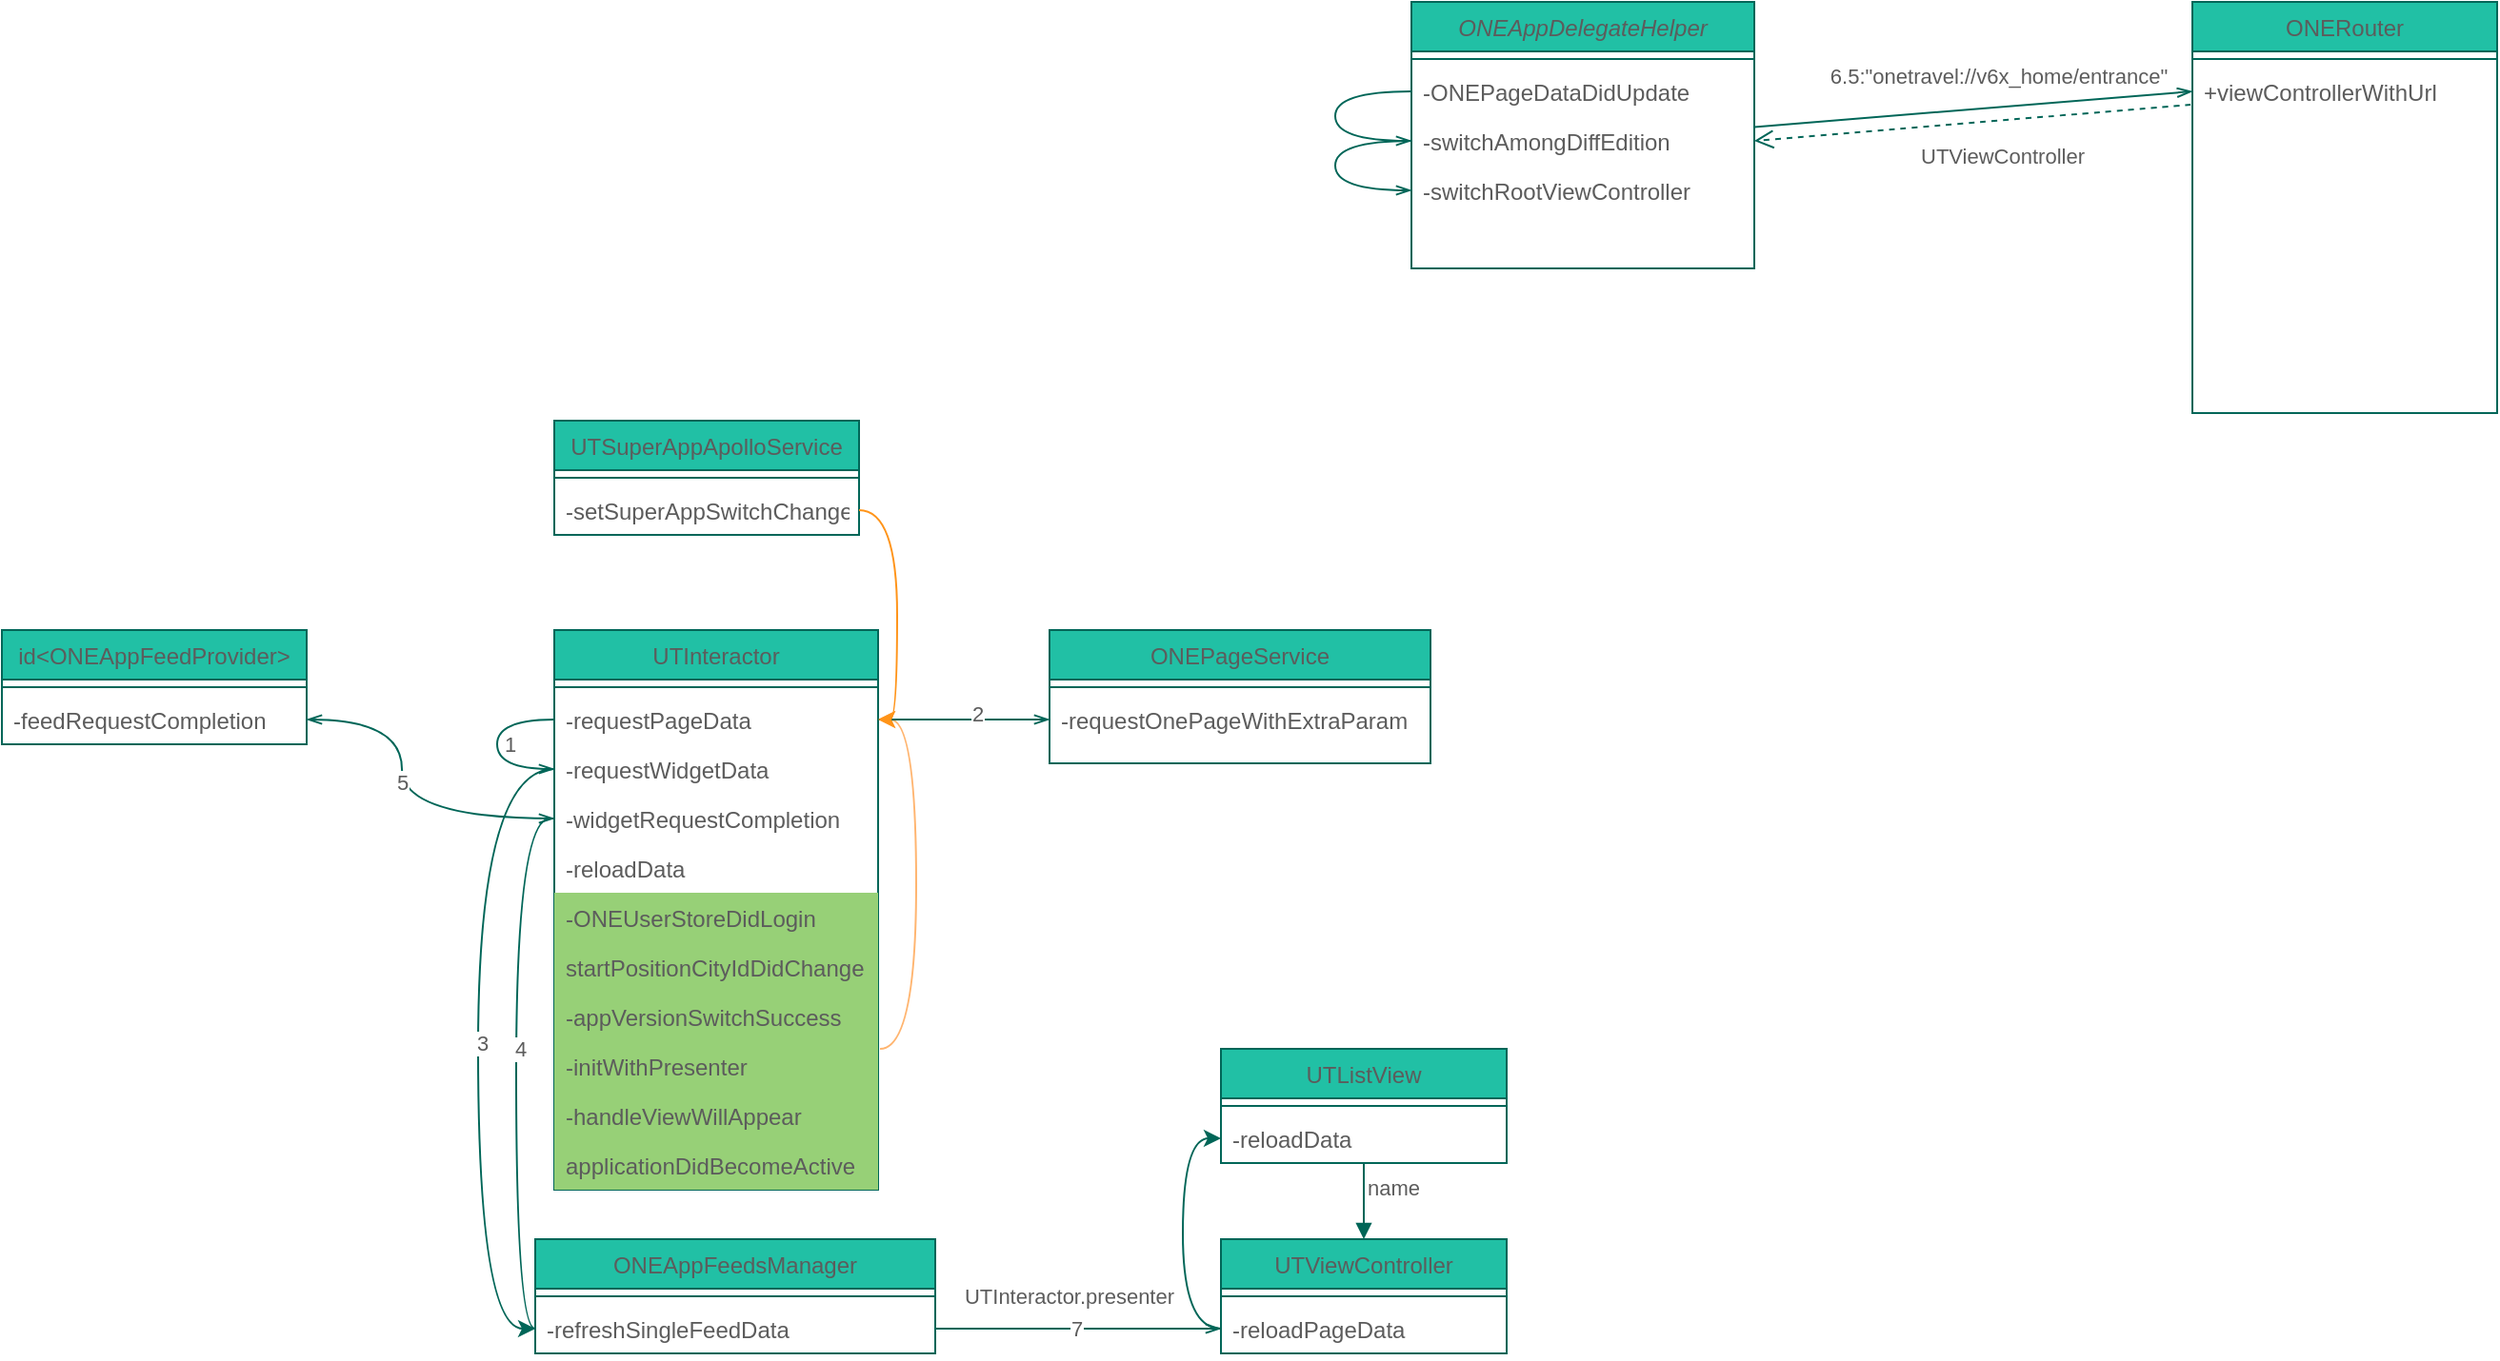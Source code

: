 <mxfile version="16.2.7" type="github">
  <diagram id="C5RBs43oDa-KdzZeNtuy" name="Page-1">
    <mxGraphModel dx="3765" dy="681" grid="1" gridSize="10" guides="1" tooltips="1" connect="1" arrows="1" fold="1" page="1" pageScale="1" pageWidth="2339" pageHeight="3300" math="0" shadow="0">
      <root>
        <mxCell id="WIyWlLk6GJQsqaUBKTNV-0" />
        <mxCell id="WIyWlLk6GJQsqaUBKTNV-1" parent="WIyWlLk6GJQsqaUBKTNV-0" />
        <mxCell id="zkfFHV4jXpPFQw0GAbJ--0" value="ONEAppDelegateHelper" style="swimlane;fontStyle=2;align=center;verticalAlign=top;childLayout=stackLayout;horizontal=1;startSize=26;horizontalStack=0;resizeParent=1;resizeLast=0;collapsible=1;marginBottom=0;rounded=0;shadow=0;strokeWidth=1;fillColor=#21C0A5;strokeColor=#006658;fontColor=#5C5C5C;" parent="WIyWlLk6GJQsqaUBKTNV-1" vertex="1">
          <mxGeometry x="680" y="40" width="180" height="140" as="geometry">
            <mxRectangle x="220" y="120" width="160" height="26" as="alternateBounds" />
          </mxGeometry>
        </mxCell>
        <mxCell id="zkfFHV4jXpPFQw0GAbJ--4" value="" style="line;html=1;strokeWidth=1;align=left;verticalAlign=middle;spacingTop=-1;spacingLeft=3;spacingRight=3;rotatable=0;labelPosition=right;points=[];portConstraint=eastwest;fillColor=#21C0A5;strokeColor=#006658;fontColor=#5C5C5C;rounded=0;" parent="zkfFHV4jXpPFQw0GAbJ--0" vertex="1">
          <mxGeometry y="26" width="180" height="8" as="geometry" />
        </mxCell>
        <mxCell id="zkfFHV4jXpPFQw0GAbJ--5" value="-ONEPageDataDidUpdate" style="text;align=left;verticalAlign=top;spacingLeft=4;spacingRight=4;overflow=hidden;rotatable=0;points=[[0,0.5],[1,0.5]];portConstraint=eastwest;fontColor=#5C5C5C;rounded=0;" parent="zkfFHV4jXpPFQw0GAbJ--0" vertex="1">
          <mxGeometry y="34" width="180" height="26" as="geometry" />
        </mxCell>
        <mxCell id="EnbTuyh9L7DMNA41FZCY-18" value="-switchAmongDiffEdition" style="text;align=left;verticalAlign=top;spacingLeft=4;spacingRight=4;overflow=hidden;rotatable=0;points=[[0,0.5],[1,0.5]];portConstraint=eastwest;fontColor=#5C5C5C;rounded=0;" vertex="1" parent="zkfFHV4jXpPFQw0GAbJ--0">
          <mxGeometry y="60" width="180" height="26" as="geometry" />
        </mxCell>
        <mxCell id="EnbTuyh9L7DMNA41FZCY-28" value="" style="edgeStyle=orthogonalEdgeStyle;html=1;align=left;spacingLeft=2;endArrow=openThin;rounded=0;exitX=0;exitY=0.5;exitDx=0;exitDy=0;entryX=0;entryY=0.5;entryDx=0;entryDy=0;endFill=0;strokeColor=#006658;fontColor=#5C5C5C;curved=1;" edge="1" target="EnbTuyh9L7DMNA41FZCY-18" parent="zkfFHV4jXpPFQw0GAbJ--0" source="zkfFHV4jXpPFQw0GAbJ--5">
          <mxGeometry relative="1" as="geometry">
            <mxPoint x="190" y="50" as="sourcePoint" />
            <Array as="points">
              <mxPoint x="-40" y="47" />
              <mxPoint x="-40" y="73" />
            </Array>
            <mxPoint y="70" as="targetPoint" />
          </mxGeometry>
        </mxCell>
        <mxCell id="EnbTuyh9L7DMNA41FZCY-39" value="-switchRootViewController" style="text;align=left;verticalAlign=top;spacingLeft=4;spacingRight=4;overflow=hidden;rotatable=0;points=[[0,0.5],[1,0.5]];portConstraint=eastwest;fontColor=#5C5C5C;rounded=0;" vertex="1" parent="zkfFHV4jXpPFQw0GAbJ--0">
          <mxGeometry y="86" width="180" height="26" as="geometry" />
        </mxCell>
        <mxCell id="EnbTuyh9L7DMNA41FZCY-40" value="" style="edgeStyle=orthogonalEdgeStyle;html=1;align=left;spacingLeft=2;endArrow=openThin;rounded=0;exitX=0;exitY=0.5;exitDx=0;exitDy=0;endFill=0;entryX=0;entryY=0.5;entryDx=0;entryDy=0;strokeColor=#006658;fontColor=#5C5C5C;curved=1;" edge="1" parent="zkfFHV4jXpPFQw0GAbJ--0" source="EnbTuyh9L7DMNA41FZCY-18" target="EnbTuyh9L7DMNA41FZCY-39">
          <mxGeometry relative="1" as="geometry">
            <mxPoint x="10" y="57" as="sourcePoint" />
            <Array as="points">
              <mxPoint x="-40" y="73" />
              <mxPoint x="-40" y="99" />
            </Array>
            <mxPoint x="-40" y="110" as="targetPoint" />
          </mxGeometry>
        </mxCell>
        <mxCell id="zkfFHV4jXpPFQw0GAbJ--17" value="ONERouter" style="swimlane;fontStyle=0;align=center;verticalAlign=top;childLayout=stackLayout;horizontal=1;startSize=26;horizontalStack=0;resizeParent=1;resizeLast=0;collapsible=1;marginBottom=0;rounded=0;shadow=0;strokeWidth=1;fillColor=#21C0A5;strokeColor=#006658;fontColor=#5C5C5C;" parent="WIyWlLk6GJQsqaUBKTNV-1" vertex="1">
          <mxGeometry x="1090" y="40" width="160" height="216" as="geometry">
            <mxRectangle x="550" y="140" width="160" height="26" as="alternateBounds" />
          </mxGeometry>
        </mxCell>
        <mxCell id="zkfFHV4jXpPFQw0GAbJ--23" value="" style="line;html=1;strokeWidth=1;align=left;verticalAlign=middle;spacingTop=-1;spacingLeft=3;spacingRight=3;rotatable=0;labelPosition=right;points=[];portConstraint=eastwest;fillColor=#21C0A5;strokeColor=#006658;fontColor=#5C5C5C;rounded=0;" parent="zkfFHV4jXpPFQw0GAbJ--17" vertex="1">
          <mxGeometry y="26" width="160" height="8" as="geometry" />
        </mxCell>
        <mxCell id="zkfFHV4jXpPFQw0GAbJ--25" value="+viewControllerWithUrl" style="text;align=left;verticalAlign=top;spacingLeft=4;spacingRight=4;overflow=hidden;rotatable=0;points=[[0,0.5],[1,0.5]];portConstraint=eastwest;fontColor=#5C5C5C;rounded=0;" parent="zkfFHV4jXpPFQw0GAbJ--17" vertex="1">
          <mxGeometry y="34" width="160" height="26" as="geometry" />
        </mxCell>
        <mxCell id="EnbTuyh9L7DMNA41FZCY-30" style="orthogonalLoop=1;jettySize=auto;html=1;entryX=0;entryY=0.5;entryDx=0;entryDy=0;fontSize=11;rounded=0;elbow=vertical;endArrow=openThin;endFill=0;strokeColor=#006658;fontColor=#5C5C5C;curved=1;" edge="1" parent="WIyWlLk6GJQsqaUBKTNV-1" source="EnbTuyh9L7DMNA41FZCY-18" target="zkfFHV4jXpPFQw0GAbJ--25">
          <mxGeometry relative="1" as="geometry" />
        </mxCell>
        <mxCell id="EnbTuyh9L7DMNA41FZCY-31" value="&lt;span style=&quot;font-size: 11px&quot;&gt;6.5:&quot;onetravel://v6x_home/entrance&quot;&lt;/span&gt;" style="edgeLabel;html=1;align=center;verticalAlign=middle;resizable=0;points=[];fontSize=11;fontColor=#5C5C5C;rounded=0;" vertex="1" connectable="0" parent="EnbTuyh9L7DMNA41FZCY-30">
          <mxGeometry x="0.11" y="2" relative="1" as="geometry">
            <mxPoint y="-15" as="offset" />
          </mxGeometry>
        </mxCell>
        <mxCell id="EnbTuyh9L7DMNA41FZCY-32" value="UTViewController" style="swimlane;fontStyle=0;align=center;verticalAlign=top;childLayout=stackLayout;horizontal=1;startSize=26;horizontalStack=0;resizeParent=1;resizeLast=0;collapsible=1;marginBottom=0;rounded=0;shadow=0;strokeWidth=1;fillColor=#21C0A5;strokeColor=#006658;fontColor=#5C5C5C;" vertex="1" parent="WIyWlLk6GJQsqaUBKTNV-1">
          <mxGeometry x="580" y="690" width="150" height="60" as="geometry">
            <mxRectangle x="550" y="140" width="160" height="26" as="alternateBounds" />
          </mxGeometry>
        </mxCell>
        <mxCell id="EnbTuyh9L7DMNA41FZCY-33" value="" style="line;html=1;strokeWidth=1;align=left;verticalAlign=middle;spacingTop=-1;spacingLeft=3;spacingRight=3;rotatable=0;labelPosition=right;points=[];portConstraint=eastwest;fillColor=#21C0A5;strokeColor=#006658;fontColor=#5C5C5C;rounded=0;" vertex="1" parent="EnbTuyh9L7DMNA41FZCY-32">
          <mxGeometry y="26" width="150" height="8" as="geometry" />
        </mxCell>
        <mxCell id="EnbTuyh9L7DMNA41FZCY-34" value="-reloadPageData" style="text;align=left;verticalAlign=top;spacingLeft=4;spacingRight=4;overflow=hidden;rotatable=0;points=[[0,0.5],[1,0.5]];portConstraint=eastwest;fontColor=#5C5C5C;rounded=0;" vertex="1" parent="EnbTuyh9L7DMNA41FZCY-32">
          <mxGeometry y="34" width="150" height="26" as="geometry" />
        </mxCell>
        <mxCell id="EnbTuyh9L7DMNA41FZCY-37" value="" style="html=1;verticalAlign=bottom;endArrow=open;dashed=1;endSize=8;exitX=-0.006;exitY=0.769;rounded=0;fontSize=11;elbow=vertical;exitDx=0;exitDy=0;entryX=1;entryY=0.5;entryDx=0;entryDy=0;exitPerimeter=0;strokeColor=#006658;fontColor=#5C5C5C;curved=1;" edge="1" source="zkfFHV4jXpPFQw0GAbJ--25" parent="WIyWlLk6GJQsqaUBKTNV-1" target="EnbTuyh9L7DMNA41FZCY-18">
          <mxGeometry relative="1" as="geometry">
            <mxPoint x="840" y="246" as="targetPoint" />
            <mxPoint x="910" y="246" as="sourcePoint" />
          </mxGeometry>
        </mxCell>
        <mxCell id="EnbTuyh9L7DMNA41FZCY-38" value="&lt;span style=&quot;font-size: 11px&quot;&gt;UTViewController&lt;/span&gt;" style="edgeLabel;html=1;align=center;verticalAlign=middle;resizable=0;points=[];fontSize=11;fontColor=#5C5C5C;rounded=0;" vertex="1" connectable="0" parent="WIyWlLk6GJQsqaUBKTNV-1">
          <mxGeometry x="990.004" y="120.003" as="geometry">
            <mxPoint y="1" as="offset" />
          </mxGeometry>
        </mxCell>
        <mxCell id="EnbTuyh9L7DMNA41FZCY-41" value="UTInteractor" style="swimlane;fontStyle=0;align=center;verticalAlign=top;childLayout=stackLayout;horizontal=1;startSize=26;horizontalStack=0;resizeParent=1;resizeLast=0;collapsible=1;marginBottom=0;rounded=0;shadow=0;strokeWidth=1;fillColor=#21C0A5;strokeColor=#006658;fontColor=#5C5C5C;" vertex="1" parent="WIyWlLk6GJQsqaUBKTNV-1">
          <mxGeometry x="230" y="370" width="170" height="294" as="geometry">
            <mxRectangle x="550" y="140" width="160" height="26" as="alternateBounds" />
          </mxGeometry>
        </mxCell>
        <mxCell id="EnbTuyh9L7DMNA41FZCY-42" value="" style="line;html=1;strokeWidth=1;align=left;verticalAlign=middle;spacingTop=-1;spacingLeft=3;spacingRight=3;rotatable=0;labelPosition=right;points=[];portConstraint=eastwest;fillColor=#21C0A5;strokeColor=#006658;fontColor=#5C5C5C;rounded=0;" vertex="1" parent="EnbTuyh9L7DMNA41FZCY-41">
          <mxGeometry y="26" width="170" height="8" as="geometry" />
        </mxCell>
        <mxCell id="EnbTuyh9L7DMNA41FZCY-43" value="-requestPageData" style="text;align=left;verticalAlign=top;spacingLeft=4;spacingRight=4;overflow=hidden;rotatable=0;points=[[0,0.5],[1,0.5]];portConstraint=eastwest;fontColor=#5C5C5C;rounded=0;" vertex="1" parent="EnbTuyh9L7DMNA41FZCY-41">
          <mxGeometry y="34" width="170" height="26" as="geometry" />
        </mxCell>
        <mxCell id="EnbTuyh9L7DMNA41FZCY-49" value="-requestWidgetData" style="text;align=left;verticalAlign=top;spacingLeft=4;spacingRight=4;overflow=hidden;rotatable=0;points=[[0,0.5],[1,0.5]];portConstraint=eastwest;fontColor=#5C5C5C;rounded=0;" vertex="1" parent="EnbTuyh9L7DMNA41FZCY-41">
          <mxGeometry y="60" width="170" height="26" as="geometry" />
        </mxCell>
        <mxCell id="EnbTuyh9L7DMNA41FZCY-50" value="1" style="edgeStyle=orthogonalEdgeStyle;html=1;align=left;spacingLeft=2;endArrow=openThin;rounded=0;exitX=0;exitY=0.5;exitDx=0;exitDy=0;entryX=0;entryY=0.5;entryDx=0;entryDy=0;endFill=0;strokeColor=#006658;fontColor=#5C5C5C;curved=1;" edge="1" parent="EnbTuyh9L7DMNA41FZCY-41" source="EnbTuyh9L7DMNA41FZCY-43" target="EnbTuyh9L7DMNA41FZCY-49">
          <mxGeometry relative="1" as="geometry">
            <mxPoint y="40" as="sourcePoint" />
            <Array as="points">
              <mxPoint x="-30" y="47" />
              <mxPoint x="-30" y="73" />
            </Array>
            <mxPoint y="66" as="targetPoint" />
          </mxGeometry>
        </mxCell>
        <mxCell id="EnbTuyh9L7DMNA41FZCY-86" value="-widgetRequestCompletion" style="text;align=left;verticalAlign=top;spacingLeft=4;spacingRight=4;overflow=hidden;rotatable=0;points=[[0,0.5],[1,0.5]];portConstraint=eastwest;fontColor=#5C5C5C;rounded=0;" vertex="1" parent="EnbTuyh9L7DMNA41FZCY-41">
          <mxGeometry y="86" width="170" height="26" as="geometry" />
        </mxCell>
        <mxCell id="EnbTuyh9L7DMNA41FZCY-91" value="-reloadData" style="text;align=left;verticalAlign=top;spacingLeft=4;spacingRight=4;overflow=hidden;rotatable=0;points=[[0,0.5],[1,0.5]];portConstraint=eastwest;fontColor=#5C5C5C;rounded=0;" vertex="1" parent="EnbTuyh9L7DMNA41FZCY-41">
          <mxGeometry y="112" width="170" height="26" as="geometry" />
        </mxCell>
        <mxCell id="EnbTuyh9L7DMNA41FZCY-56" value="-ONEUserStoreDidLogin" style="text;align=left;verticalAlign=top;spacingLeft=4;spacingRight=4;overflow=hidden;rotatable=0;points=[[0,0.5],[1,0.5]];portConstraint=eastwest;fontColor=#5C5C5C;rounded=0;fillColor=#97D077;gradientColor=none;shadow=0;sketch=0;glass=0;" vertex="1" parent="EnbTuyh9L7DMNA41FZCY-41">
          <mxGeometry y="138" width="170" height="26" as="geometry" />
        </mxCell>
        <mxCell id="EnbTuyh9L7DMNA41FZCY-69" value="startPositionCityIdDidChange" style="text;align=left;verticalAlign=top;spacingLeft=4;spacingRight=4;overflow=hidden;rotatable=0;points=[[0,0.5],[1,0.5]];portConstraint=eastwest;fontColor=#5C5C5C;rounded=0;fillColor=#97D077;gradientColor=none;shadow=0;sketch=0;" vertex="1" parent="EnbTuyh9L7DMNA41FZCY-41">
          <mxGeometry y="164" width="170" height="26" as="geometry" />
        </mxCell>
        <mxCell id="EnbTuyh9L7DMNA41FZCY-76" style="edgeStyle=orthogonalEdgeStyle;curved=1;orthogonalLoop=1;jettySize=auto;html=1;entryX=1;entryY=0.5;entryDx=0;entryDy=0;fontColor=#5C5C5C;strokeColor=#FFB570;fillColor=#21C0A5;exitX=1.006;exitY=1.154;exitDx=0;exitDy=0;exitPerimeter=0;strokeWidth=1;" edge="1" parent="EnbTuyh9L7DMNA41FZCY-41" source="EnbTuyh9L7DMNA41FZCY-70" target="EnbTuyh9L7DMNA41FZCY-43">
          <mxGeometry relative="1" as="geometry">
            <Array as="points">
              <mxPoint x="190" y="220" />
              <mxPoint x="190" y="47" />
            </Array>
          </mxGeometry>
        </mxCell>
        <mxCell id="EnbTuyh9L7DMNA41FZCY-70" value="-appVersionSwitchSuccess&#xa;" style="text;align=left;verticalAlign=top;spacingLeft=4;spacingRight=4;overflow=hidden;rotatable=0;points=[[0,0.5],[1,0.5]];portConstraint=eastwest;fontColor=#5C5C5C;rounded=0;fillColor=#97D077;gradientColor=none;shadow=0;sketch=0;" vertex="1" parent="EnbTuyh9L7DMNA41FZCY-41">
          <mxGeometry y="190" width="170" height="26" as="geometry" />
        </mxCell>
        <mxCell id="EnbTuyh9L7DMNA41FZCY-71" value="-initWithPresenter" style="text;align=left;verticalAlign=top;spacingLeft=4;spacingRight=4;overflow=hidden;rotatable=0;points=[[0,0.5],[1,0.5]];portConstraint=eastwest;fontColor=#5C5C5C;rounded=0;fillColor=#97D077;gradientColor=none;shadow=0;sketch=0;" vertex="1" parent="EnbTuyh9L7DMNA41FZCY-41">
          <mxGeometry y="216" width="170" height="26" as="geometry" />
        </mxCell>
        <mxCell id="EnbTuyh9L7DMNA41FZCY-72" value="-handleViewWillAppear&#xa;&#xa;" style="text;align=left;verticalAlign=top;spacingLeft=4;spacingRight=4;overflow=hidden;rotatable=0;points=[[0,0.5],[1,0.5]];portConstraint=eastwest;fontColor=#5C5C5C;rounded=0;fillColor=#97D077;gradientColor=none;shadow=0;sketch=0;" vertex="1" parent="EnbTuyh9L7DMNA41FZCY-41">
          <mxGeometry y="242" width="170" height="26" as="geometry" />
        </mxCell>
        <mxCell id="EnbTuyh9L7DMNA41FZCY-84" value="applicationDidBecomeActive" style="text;align=left;verticalAlign=top;spacingLeft=4;spacingRight=4;overflow=hidden;rotatable=0;points=[[0,0.5],[1,0.5]];portConstraint=eastwest;fontColor=#5C5C5C;rounded=0;fillColor=#97D077;gradientColor=none;shadow=0;sketch=0;" vertex="1" parent="EnbTuyh9L7DMNA41FZCY-41">
          <mxGeometry y="268" width="170" height="26" as="geometry" />
        </mxCell>
        <mxCell id="EnbTuyh9L7DMNA41FZCY-44" value="ONEPageService" style="swimlane;fontStyle=0;align=center;verticalAlign=top;childLayout=stackLayout;horizontal=1;startSize=26;horizontalStack=0;resizeParent=1;resizeLast=0;collapsible=1;marginBottom=0;rounded=0;shadow=0;strokeWidth=1;fillColor=#21C0A5;strokeColor=#006658;fontColor=#5C5C5C;" vertex="1" parent="WIyWlLk6GJQsqaUBKTNV-1">
          <mxGeometry x="490" y="370" width="200" height="70" as="geometry">
            <mxRectangle x="550" y="140" width="160" height="26" as="alternateBounds" />
          </mxGeometry>
        </mxCell>
        <mxCell id="EnbTuyh9L7DMNA41FZCY-45" value="" style="line;html=1;strokeWidth=1;align=left;verticalAlign=middle;spacingTop=-1;spacingLeft=3;spacingRight=3;rotatable=0;labelPosition=right;points=[];portConstraint=eastwest;fillColor=#21C0A5;strokeColor=#006658;fontColor=#5C5C5C;rounded=0;" vertex="1" parent="EnbTuyh9L7DMNA41FZCY-44">
          <mxGeometry y="26" width="200" height="8" as="geometry" />
        </mxCell>
        <mxCell id="EnbTuyh9L7DMNA41FZCY-47" value="-requestOnePageWithExtraParam" style="text;align=left;verticalAlign=top;spacingLeft=4;spacingRight=4;overflow=hidden;rotatable=0;points=[[0,0.5],[1,0.5]];portConstraint=eastwest;fontColor=#5C5C5C;rounded=0;" vertex="1" parent="EnbTuyh9L7DMNA41FZCY-44">
          <mxGeometry y="34" width="200" height="26" as="geometry" />
        </mxCell>
        <mxCell id="EnbTuyh9L7DMNA41FZCY-48" style="edgeStyle=none;rounded=0;orthogonalLoop=1;jettySize=auto;html=1;entryX=0;entryY=0.5;entryDx=0;entryDy=0;fontSize=11;endArrow=openThin;endFill=0;elbow=vertical;strokeColor=#006658;fontColor=#5C5C5C;curved=1;" edge="1" parent="WIyWlLk6GJQsqaUBKTNV-1" target="EnbTuyh9L7DMNA41FZCY-47">
          <mxGeometry relative="1" as="geometry">
            <mxPoint x="400" y="417" as="sourcePoint" />
          </mxGeometry>
        </mxCell>
        <mxCell id="EnbTuyh9L7DMNA41FZCY-58" value="2" style="edgeLabel;html=1;align=center;verticalAlign=middle;resizable=0;points=[];fontSize=11;fontColor=#5C5C5C;rounded=0;" vertex="1" connectable="0" parent="EnbTuyh9L7DMNA41FZCY-48">
          <mxGeometry x="0.14" y="3" relative="1" as="geometry">
            <mxPoint as="offset" />
          </mxGeometry>
        </mxCell>
        <mxCell id="EnbTuyh9L7DMNA41FZCY-51" value="ONEAppFeedsManager&#xa;" style="swimlane;fontStyle=0;align=center;verticalAlign=top;childLayout=stackLayout;horizontal=1;startSize=26;horizontalStack=0;resizeParent=1;resizeLast=0;collapsible=1;marginBottom=0;rounded=0;shadow=0;strokeWidth=1;fillColor=#21C0A5;strokeColor=#006658;fontColor=#5C5C5C;" vertex="1" parent="WIyWlLk6GJQsqaUBKTNV-1">
          <mxGeometry x="220" y="690" width="210" height="60" as="geometry">
            <mxRectangle x="550" y="140" width="160" height="26" as="alternateBounds" />
          </mxGeometry>
        </mxCell>
        <mxCell id="EnbTuyh9L7DMNA41FZCY-52" value="" style="line;html=1;strokeWidth=1;align=left;verticalAlign=middle;spacingTop=-1;spacingLeft=3;spacingRight=3;rotatable=0;labelPosition=right;points=[];portConstraint=eastwest;fillColor=#21C0A5;strokeColor=#006658;fontColor=#5C5C5C;rounded=0;" vertex="1" parent="EnbTuyh9L7DMNA41FZCY-51">
          <mxGeometry y="26" width="210" height="8" as="geometry" />
        </mxCell>
        <mxCell id="EnbTuyh9L7DMNA41FZCY-53" value="-refreshSingleFeedData" style="text;align=left;verticalAlign=top;spacingLeft=4;spacingRight=4;overflow=hidden;rotatable=0;points=[[0,0.5],[1,0.5]];portConstraint=eastwest;fontColor=#5C5C5C;rounded=0;" vertex="1" parent="EnbTuyh9L7DMNA41FZCY-51">
          <mxGeometry y="34" width="210" height="26" as="geometry" />
        </mxCell>
        <mxCell id="EnbTuyh9L7DMNA41FZCY-55" style="edgeStyle=orthogonalEdgeStyle;rounded=0;orthogonalLoop=1;jettySize=auto;html=1;fontSize=11;endArrow=openThin;endFill=0;elbow=vertical;strokeColor=#006658;fontColor=#5C5C5C;curved=1;entryX=0;entryY=0.5;entryDx=0;entryDy=0;exitX=0;exitY=0.5;exitDx=0;exitDy=0;" edge="1" parent="WIyWlLk6GJQsqaUBKTNV-1" source="EnbTuyh9L7DMNA41FZCY-53" target="EnbTuyh9L7DMNA41FZCY-86">
          <mxGeometry relative="1" as="geometry">
            <mxPoint x="110" y="490" as="sourcePoint" />
            <mxPoint x="180" y="750" as="targetPoint" />
            <Array as="points">
              <mxPoint x="210" y="737" />
              <mxPoint x="210" y="469" />
            </Array>
          </mxGeometry>
        </mxCell>
        <mxCell id="EnbTuyh9L7DMNA41FZCY-60" value="4" style="edgeLabel;html=1;align=center;verticalAlign=middle;resizable=0;points=[];fontSize=11;fontColor=#5C5C5C;rounded=0;" vertex="1" connectable="0" parent="EnbTuyh9L7DMNA41FZCY-55">
          <mxGeometry x="0.053" y="-2" relative="1" as="geometry">
            <mxPoint as="offset" />
          </mxGeometry>
        </mxCell>
        <mxCell id="EnbTuyh9L7DMNA41FZCY-62" style="edgeStyle=orthogonalEdgeStyle;rounded=0;orthogonalLoop=1;jettySize=auto;html=1;entryX=0;entryY=0.5;entryDx=0;entryDy=0;fontSize=11;endArrow=openThin;endFill=0;elbow=vertical;strokeColor=#006658;fontColor=#5C5C5C;curved=1;" edge="1" parent="WIyWlLk6GJQsqaUBKTNV-1" source="EnbTuyh9L7DMNA41FZCY-53" target="EnbTuyh9L7DMNA41FZCY-34">
          <mxGeometry relative="1" as="geometry" />
        </mxCell>
        <mxCell id="EnbTuyh9L7DMNA41FZCY-63" value="7" style="edgeLabel;html=1;align=center;verticalAlign=middle;resizable=0;points=[];fontSize=11;fontColor=#5C5C5C;rounded=0;" vertex="1" connectable="0" parent="EnbTuyh9L7DMNA41FZCY-62">
          <mxGeometry x="0.378" y="4" relative="1" as="geometry">
            <mxPoint x="-30" y="4" as="offset" />
          </mxGeometry>
        </mxCell>
        <mxCell id="EnbTuyh9L7DMNA41FZCY-64" value="id&lt;ONEAppFeedProvider&gt;" style="swimlane;fontStyle=0;align=center;verticalAlign=top;childLayout=stackLayout;horizontal=1;startSize=26;horizontalStack=0;resizeParent=1;resizeLast=0;collapsible=1;marginBottom=0;rounded=0;shadow=0;strokeWidth=1;fillColor=#21C0A5;strokeColor=#006658;fontColor=#5C5C5C;" vertex="1" parent="WIyWlLk6GJQsqaUBKTNV-1">
          <mxGeometry x="-60" y="370" width="160" height="60" as="geometry">
            <mxRectangle x="550" y="140" width="160" height="26" as="alternateBounds" />
          </mxGeometry>
        </mxCell>
        <mxCell id="EnbTuyh9L7DMNA41FZCY-65" value="" style="line;html=1;strokeWidth=1;align=left;verticalAlign=middle;spacingTop=-1;spacingLeft=3;spacingRight=3;rotatable=0;labelPosition=right;points=[];portConstraint=eastwest;fillColor=#21C0A5;strokeColor=#006658;fontColor=#5C5C5C;rounded=0;" vertex="1" parent="EnbTuyh9L7DMNA41FZCY-64">
          <mxGeometry y="26" width="160" height="8" as="geometry" />
        </mxCell>
        <mxCell id="EnbTuyh9L7DMNA41FZCY-66" value="-feedRequestCompletion" style="text;align=left;verticalAlign=top;spacingLeft=4;spacingRight=4;overflow=hidden;rotatable=0;points=[[0,0.5],[1,0.5]];portConstraint=eastwest;fontColor=#5C5C5C;rounded=0;" vertex="1" parent="EnbTuyh9L7DMNA41FZCY-64">
          <mxGeometry y="34" width="160" height="26" as="geometry" />
        </mxCell>
        <mxCell id="EnbTuyh9L7DMNA41FZCY-67" style="edgeStyle=orthogonalEdgeStyle;rounded=0;orthogonalLoop=1;jettySize=auto;html=1;entryX=1;entryY=0.5;entryDx=0;entryDy=0;fontSize=11;endArrow=openThin;endFill=0;elbow=vertical;strokeColor=#006658;fontColor=#5C5C5C;curved=1;" edge="1" parent="WIyWlLk6GJQsqaUBKTNV-1" target="EnbTuyh9L7DMNA41FZCY-66">
          <mxGeometry relative="1" as="geometry">
            <mxPoint x="230" y="469" as="sourcePoint" />
            <Array as="points">
              <mxPoint x="150" y="469" />
              <mxPoint x="150" y="417" />
            </Array>
          </mxGeometry>
        </mxCell>
        <mxCell id="EnbTuyh9L7DMNA41FZCY-68" value="5" style="edgeLabel;html=1;align=center;verticalAlign=middle;resizable=0;points=[];fontSize=11;fontColor=#5C5C5C;rounded=0;" vertex="1" connectable="0" parent="EnbTuyh9L7DMNA41FZCY-67">
          <mxGeometry x="0.088" relative="1" as="geometry">
            <mxPoint as="offset" />
          </mxGeometry>
        </mxCell>
        <mxCell id="EnbTuyh9L7DMNA41FZCY-80" value="UTSuperAppApolloService" style="swimlane;fontStyle=0;align=center;verticalAlign=top;childLayout=stackLayout;horizontal=1;startSize=26;horizontalStack=0;resizeParent=1;resizeLast=0;collapsible=1;marginBottom=0;rounded=0;shadow=0;strokeWidth=1;fillColor=#21C0A5;strokeColor=#006658;fontColor=#5C5C5C;" vertex="1" parent="WIyWlLk6GJQsqaUBKTNV-1">
          <mxGeometry x="230" y="260" width="160" height="60" as="geometry">
            <mxRectangle x="550" y="140" width="160" height="26" as="alternateBounds" />
          </mxGeometry>
        </mxCell>
        <mxCell id="EnbTuyh9L7DMNA41FZCY-81" value="" style="line;html=1;strokeWidth=1;align=left;verticalAlign=middle;spacingTop=-1;spacingLeft=3;spacingRight=3;rotatable=0;labelPosition=right;points=[];portConstraint=eastwest;fillColor=#21C0A5;strokeColor=#006658;fontColor=#5C5C5C;rounded=0;" vertex="1" parent="EnbTuyh9L7DMNA41FZCY-80">
          <mxGeometry y="26" width="160" height="8" as="geometry" />
        </mxCell>
        <mxCell id="EnbTuyh9L7DMNA41FZCY-82" value="-setSuperAppSwitchChanged&#xa;&#xa;" style="text;align=left;verticalAlign=top;spacingLeft=4;spacingRight=4;overflow=hidden;rotatable=0;points=[[0,0.5],[1,0.5]];portConstraint=eastwest;fontColor=#5C5C5C;rounded=0;" vertex="1" parent="EnbTuyh9L7DMNA41FZCY-80">
          <mxGeometry y="34" width="160" height="26" as="geometry" />
        </mxCell>
        <mxCell id="EnbTuyh9L7DMNA41FZCY-83" style="edgeStyle=orthogonalEdgeStyle;curved=1;orthogonalLoop=1;jettySize=auto;html=1;fontColor=#5C5C5C;strokeColor=#FF9419;fillColor=#21C0A5;entryX=1;entryY=0.5;entryDx=0;entryDy=0;" edge="1" parent="WIyWlLk6GJQsqaUBKTNV-1" source="EnbTuyh9L7DMNA41FZCY-82" target="EnbTuyh9L7DMNA41FZCY-43">
          <mxGeometry relative="1" as="geometry">
            <mxPoint x="400" y="420" as="targetPoint" />
            <Array as="points">
              <mxPoint x="410" y="307" />
              <mxPoint x="410" y="417" />
            </Array>
          </mxGeometry>
        </mxCell>
        <mxCell id="EnbTuyh9L7DMNA41FZCY-87" style="edgeStyle=orthogonalEdgeStyle;curved=1;orthogonalLoop=1;jettySize=auto;html=1;entryX=0;entryY=0.5;entryDx=0;entryDy=0;fontColor=#5C5C5C;strokeColor=#006658;strokeWidth=1;fillColor=#21C0A5;" edge="1" parent="WIyWlLk6GJQsqaUBKTNV-1" source="EnbTuyh9L7DMNA41FZCY-49" target="EnbTuyh9L7DMNA41FZCY-53">
          <mxGeometry relative="1" as="geometry">
            <Array as="points">
              <mxPoint x="190" y="443" />
              <mxPoint x="190" y="737" />
            </Array>
          </mxGeometry>
        </mxCell>
        <mxCell id="EnbTuyh9L7DMNA41FZCY-88" value="3" style="edgeLabel;html=1;align=center;verticalAlign=middle;resizable=0;points=[];fontColor=#5C5C5C;" vertex="1" connectable="0" parent="EnbTuyh9L7DMNA41FZCY-87">
          <mxGeometry x="0.011" y="2" relative="1" as="geometry">
            <mxPoint as="offset" />
          </mxGeometry>
        </mxCell>
        <mxCell id="EnbTuyh9L7DMNA41FZCY-89" value="&lt;font color=&quot;#5c5c5c&quot;&gt;&lt;span style=&quot;font-size: 11px ; background-color: rgb(255 , 255 , 255)&quot;&gt;UTInteractor.presenter&lt;/span&gt;&lt;/font&gt;" style="text;html=1;resizable=0;autosize=1;align=center;verticalAlign=middle;points=[];rounded=0;shadow=0;glass=0;sketch=0;" vertex="1" parent="WIyWlLk6GJQsqaUBKTNV-1">
          <mxGeometry x="430" y="710" width="140" height="20" as="geometry" />
        </mxCell>
        <mxCell id="EnbTuyh9L7DMNA41FZCY-92" value="UTListView" style="swimlane;fontStyle=0;align=center;verticalAlign=top;childLayout=stackLayout;horizontal=1;startSize=26;horizontalStack=0;resizeParent=1;resizeLast=0;collapsible=1;marginBottom=0;rounded=0;shadow=0;strokeWidth=1;fillColor=#21C0A5;strokeColor=#006658;fontColor=#5C5C5C;" vertex="1" parent="WIyWlLk6GJQsqaUBKTNV-1">
          <mxGeometry x="580" y="590" width="150" height="60" as="geometry">
            <mxRectangle x="550" y="140" width="160" height="26" as="alternateBounds" />
          </mxGeometry>
        </mxCell>
        <mxCell id="EnbTuyh9L7DMNA41FZCY-93" value="" style="line;html=1;strokeWidth=1;align=left;verticalAlign=middle;spacingTop=-1;spacingLeft=3;spacingRight=3;rotatable=0;labelPosition=right;points=[];portConstraint=eastwest;fillColor=#21C0A5;strokeColor=#006658;fontColor=#5C5C5C;rounded=0;" vertex="1" parent="EnbTuyh9L7DMNA41FZCY-92">
          <mxGeometry y="26" width="150" height="8" as="geometry" />
        </mxCell>
        <mxCell id="EnbTuyh9L7DMNA41FZCY-94" value="-reloadData" style="text;align=left;verticalAlign=top;spacingLeft=4;spacingRight=4;overflow=hidden;rotatable=0;points=[[0,0.5],[1,0.5]];portConstraint=eastwest;fontColor=#5C5C5C;rounded=0;" vertex="1" parent="EnbTuyh9L7DMNA41FZCY-92">
          <mxGeometry y="34" width="150" height="26" as="geometry" />
        </mxCell>
        <mxCell id="EnbTuyh9L7DMNA41FZCY-95" value="name" style="endArrow=block;endFill=1;html=1;align=left;verticalAlign=top;fontColor=#5C5C5C;strokeColor=#006658;strokeWidth=1;fillColor=#21C0A5;" edge="1" parent="WIyWlLk6GJQsqaUBKTNV-1" target="EnbTuyh9L7DMNA41FZCY-32">
          <mxGeometry x="-1" relative="1" as="geometry">
            <mxPoint x="655" y="650" as="sourcePoint" />
            <mxPoint x="900" y="660" as="targetPoint" />
          </mxGeometry>
        </mxCell>
        <mxCell id="EnbTuyh9L7DMNA41FZCY-96" value="" style="edgeLabel;resizable=0;html=1;align=left;verticalAlign=bottom;rounded=0;shadow=0;glass=0;sketch=0;fontColor=#5C5C5C;strokeColor=#006658;fillColor=#FF3333;gradientColor=none;" connectable="0" vertex="1" parent="EnbTuyh9L7DMNA41FZCY-95">
          <mxGeometry x="-1" relative="1" as="geometry" />
        </mxCell>
        <mxCell id="EnbTuyh9L7DMNA41FZCY-98" style="edgeStyle=orthogonalEdgeStyle;orthogonalLoop=1;jettySize=auto;html=1;entryX=0;entryY=0.5;entryDx=0;entryDy=0;fontColor=#5C5C5C;strokeColor=#006658;strokeWidth=1;fillColor=#21C0A5;curved=1;" edge="1" parent="WIyWlLk6GJQsqaUBKTNV-1" source="EnbTuyh9L7DMNA41FZCY-34" target="EnbTuyh9L7DMNA41FZCY-94">
          <mxGeometry relative="1" as="geometry" />
        </mxCell>
      </root>
    </mxGraphModel>
  </diagram>
</mxfile>
